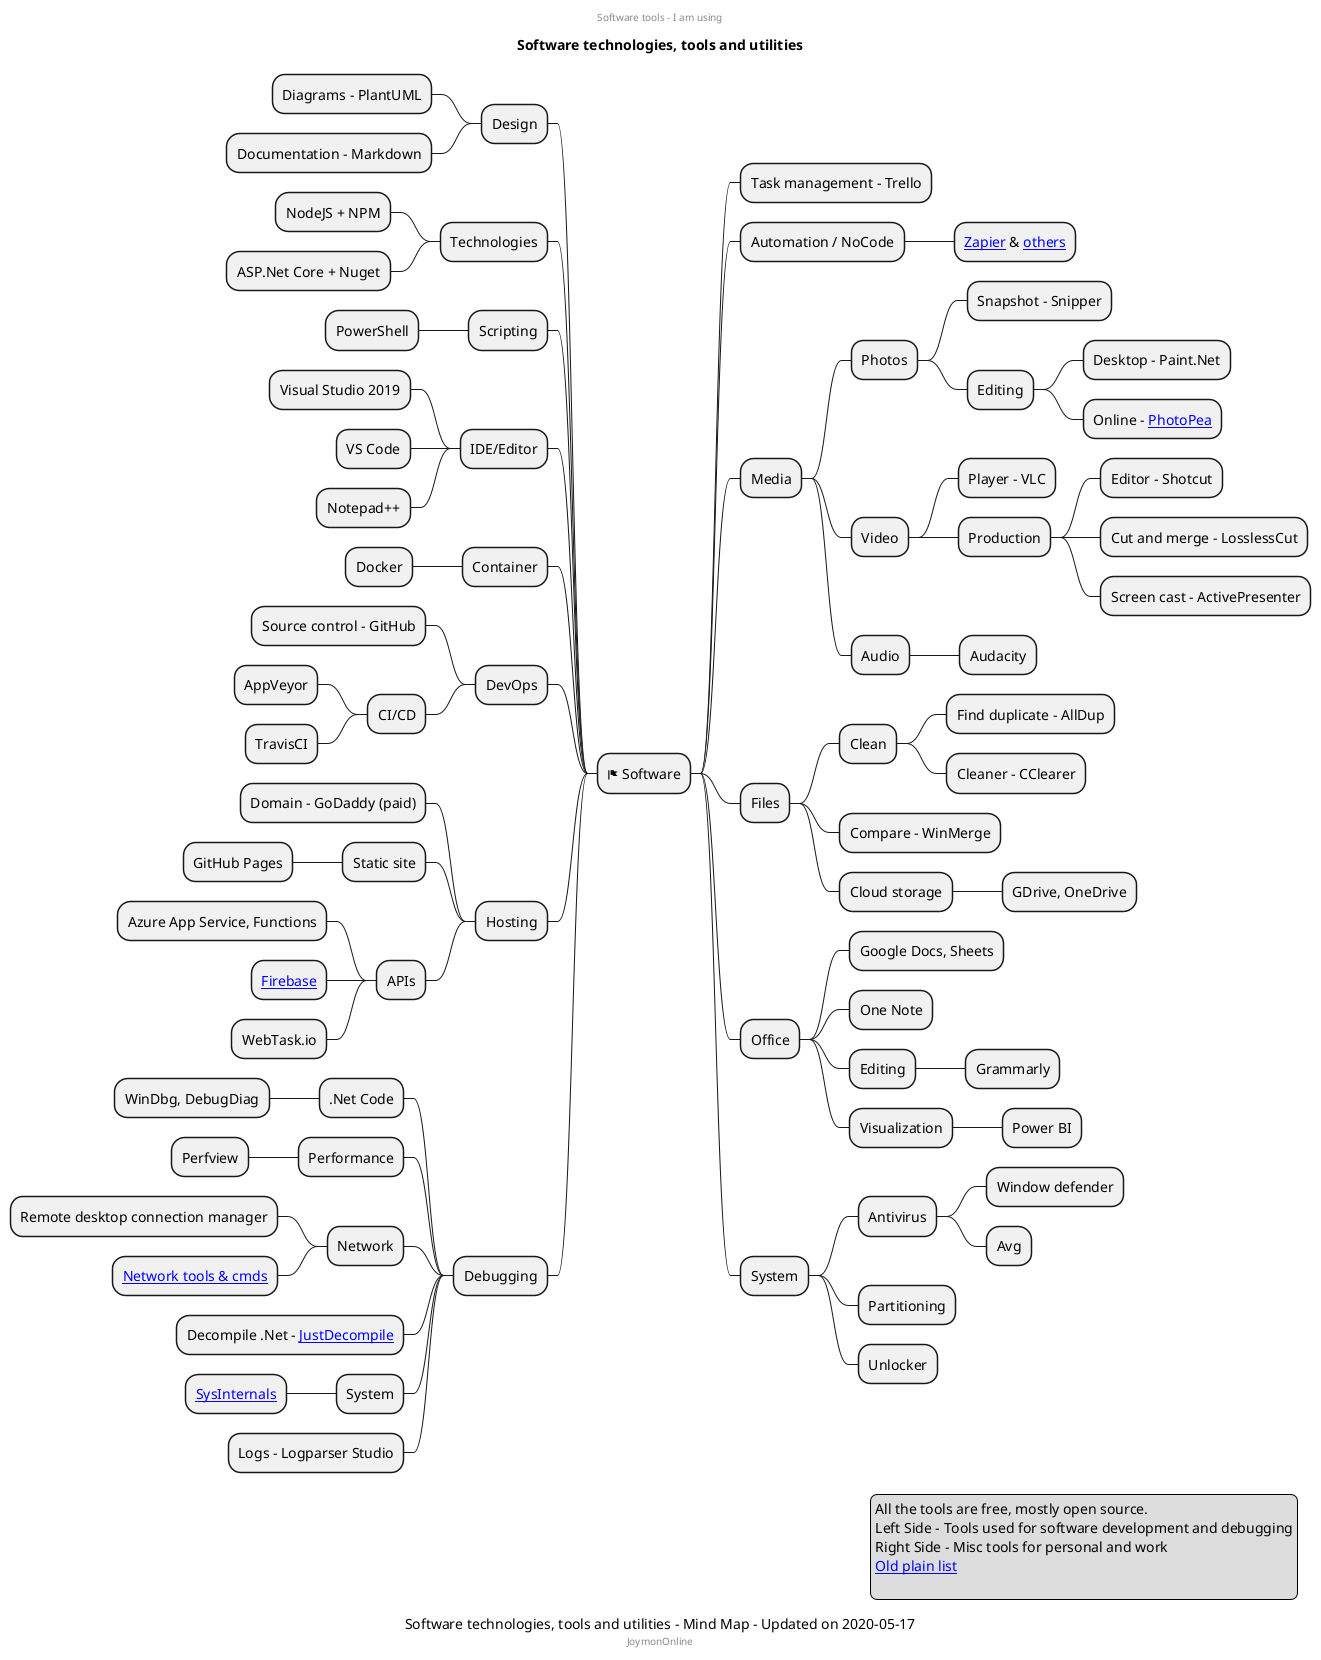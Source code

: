 @startmindmap
center header
Software tools - I am using
endheader
title Software technologies, tools and utilities
caption Software technologies, tools and utilities - Mind Map - Updated on 2020-05-17
center footer JoymonOnline
+ <&flag> Software
++ Task management - Trello
++ Automation / NoCode
+++ [[https://zapier.com/home Zapier]] & [[https://gist.github.com/joymon/89aeb18bef588895426b46a54e2ba970 others]]
++ Media
+++ Photos
++++ Snapshot - Snipper
++++ Editing
+++++ Desktop - Paint.Net
+++++ Online - [[https://www.photopea.com/ PhotoPea]]
+++ Video
++++ Player - VLC
++++ Production
+++++ Editor - Shotcut
+++++ Cut and merge - LosslessCut
+++++ Screen cast - ActivePresenter
+++ Audio
++++ Audacity
++ Files
+++ Clean
++++ Find duplicate - AllDup
++++ Cleaner - CClearer
+++ Compare - WinMerge
+++ Cloud storage
++++ GDrive, OneDrive
++ Office
+++ Google Docs, Sheets
+++ One Note
+++ Editing
++++ Grammarly
+++ Visualization
++++ Power BI
++ System
+++ Antivirus
++++ Window defender
++++ Avg
+++ Partitioning
+++ Unlocker
-- Design
--- Diagrams - PlantUML
--- Documentation - Markdown
-- Technologies
--- NodeJS + NPM
--- ASP.Net Core + Nuget
-- Scripting
--- PowerShell
-- IDE/Editor
--- Visual Studio 2019
--- VS Code
--- Notepad++
-- Container
--- Docker
-- DevOps
--- Source control - GitHub
--- CI/CD
---- AppVeyor
---- TravisCI
-- Hosting
--- Domain - GoDaddy (paid)
--- Static site
---- GitHub Pages
--- APIs
---- Azure App Service, Functions
---- [[https://firebase.google.com/pricing Firebase]]
---- WebTask.io
-- Debugging
--- .Net Code
---- WinDbg, DebugDiag
--- Performance
---- Perfview
--- Network
---- Remote desktop connection manager
---- [[http://www.plantuml.com/plantuml/proxy?fmt=svg&cache=no&src=https://raw.githubusercontent.com/mind-maps/software/master/debugging/windows-network-debugging.puml Network tools & cmds]]
--- Decompile .Net - [[https://www.telerik.com/products/decompiler.aspx JustDecompile]]
--- System
---- [[https://docs.microsoft.com/en-us/sysinternals/ SysInternals]]
--- Logs - Logparser Studio

legend right
All the tools are free, mostly open source.
Left Side - Tools used for software development and debugging
Right Side - Misc tools for personal and work
[[https://joymonscode.blogspot.com/2017/05/toolbox-for-open-source-developers.html Old plain list]]
  
endlegend

@endmindmap